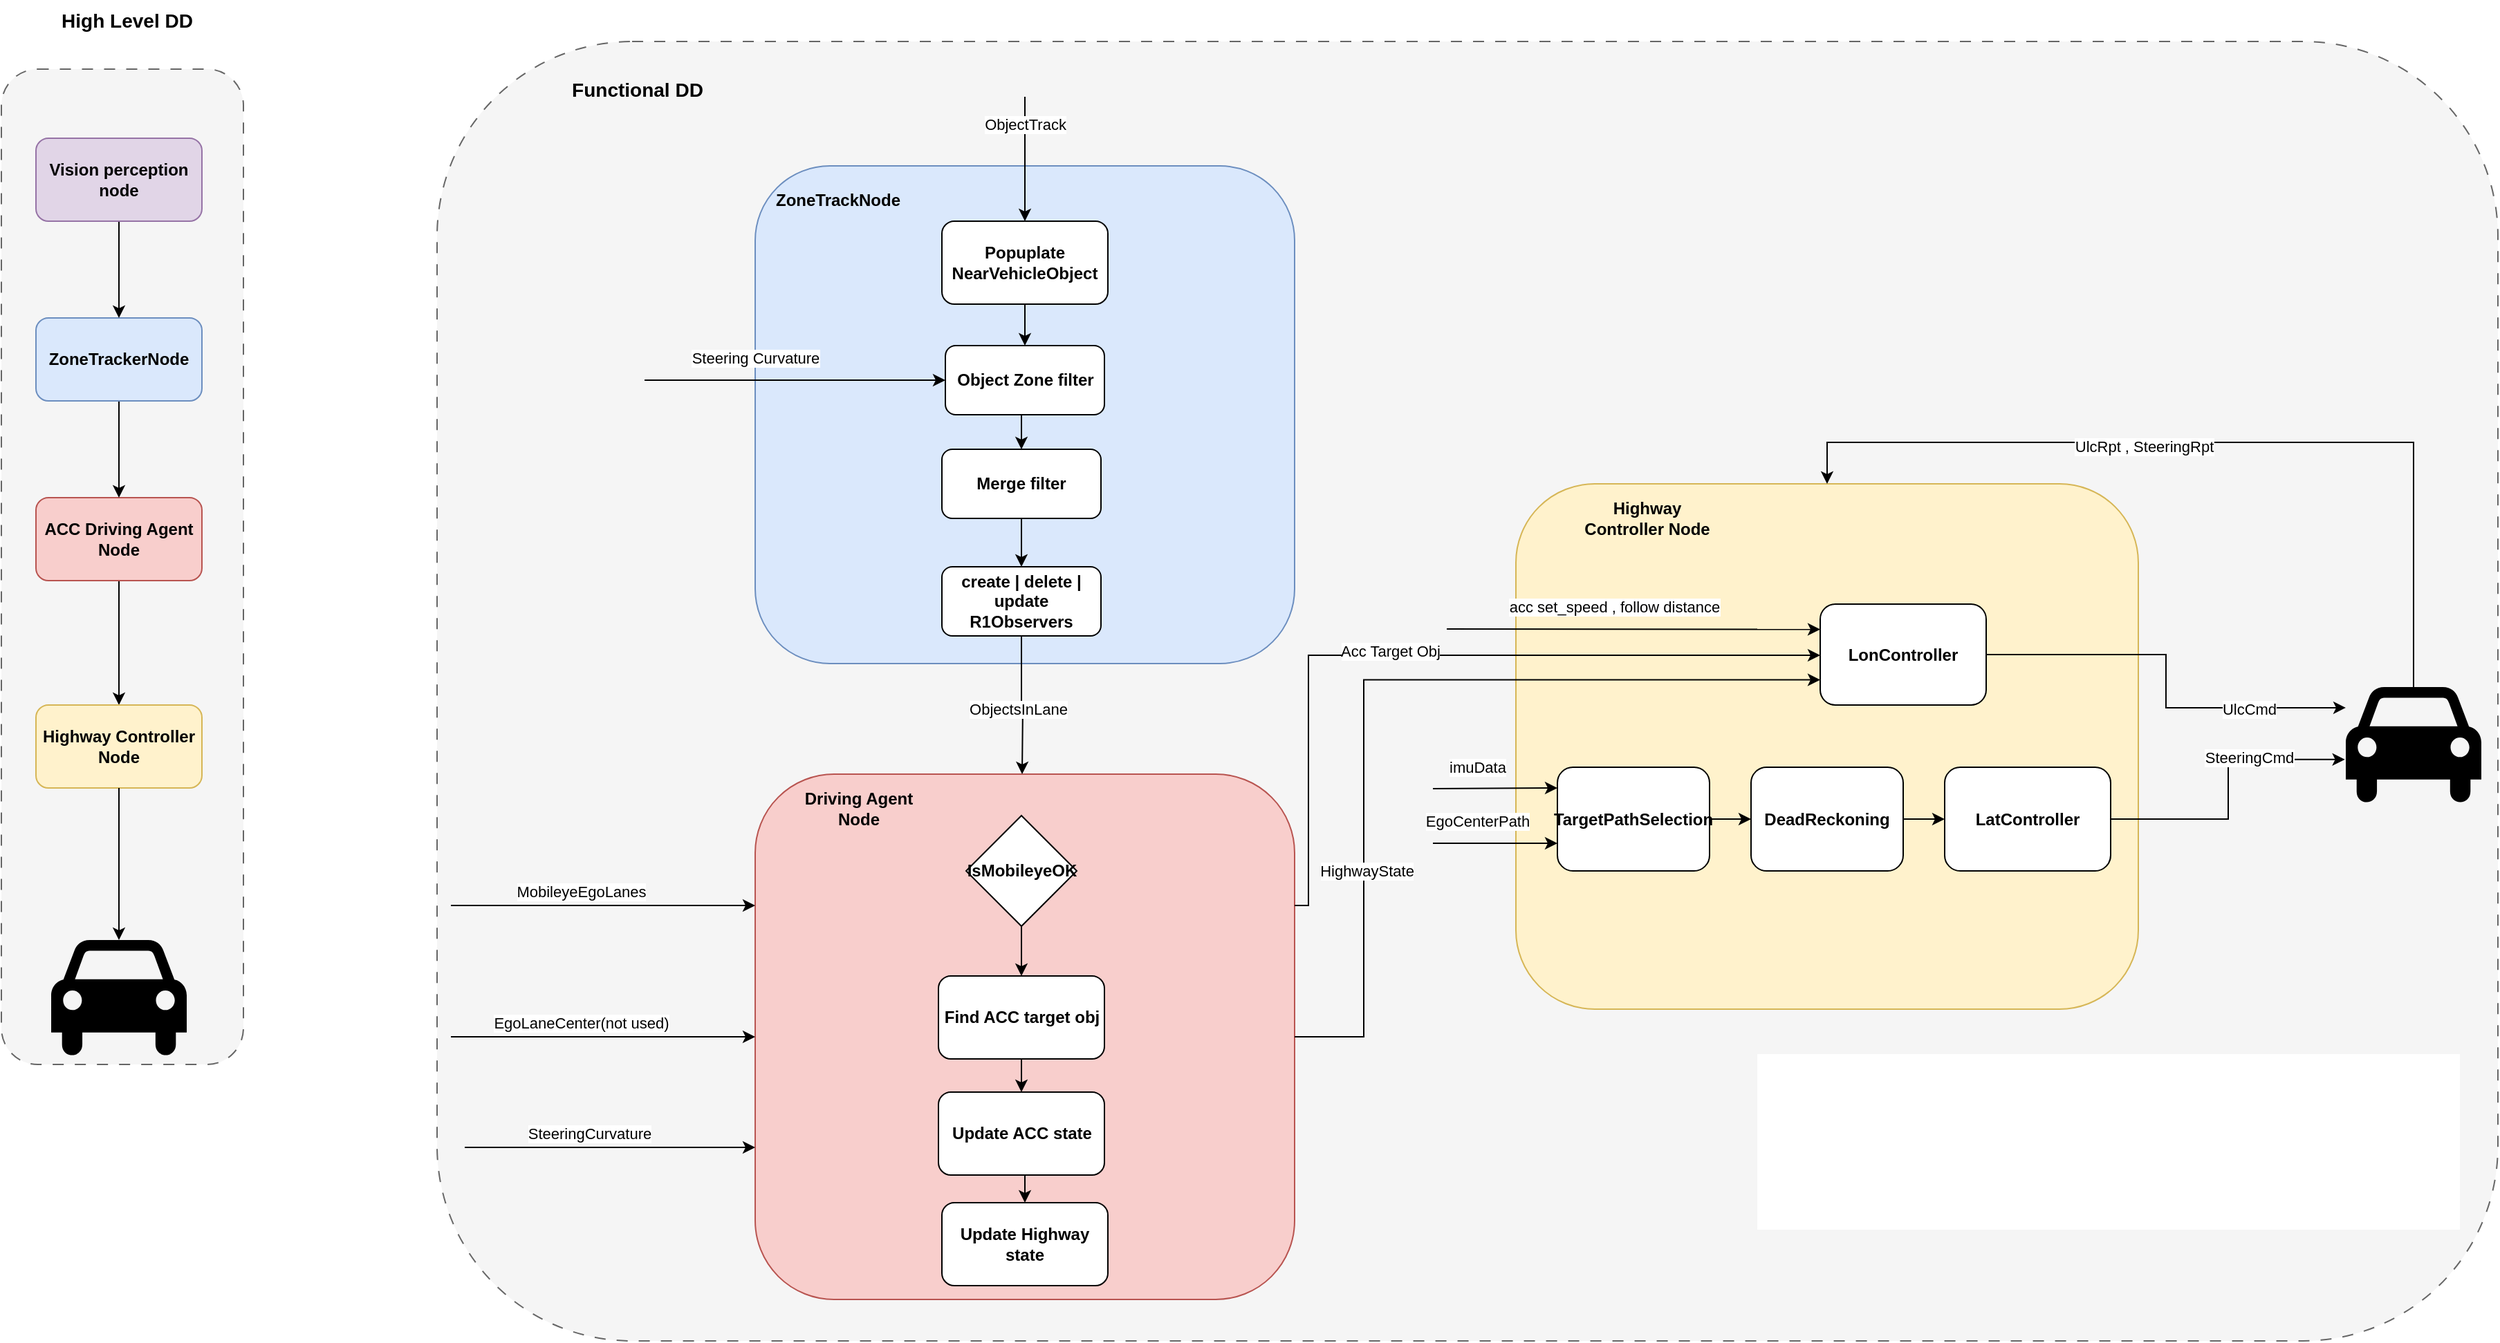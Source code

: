 <mxfile version="28.0.7">
  <diagram name="Page-1" id="w1XmwcPZqw7hQBSEkGL6">
    <mxGraphModel dx="2030" dy="1192" grid="1" gridSize="10" guides="1" tooltips="1" connect="1" arrows="1" fold="1" page="1" pageScale="1" pageWidth="850" pageHeight="1100" math="0" shadow="0">
      <root>
        <mxCell id="0" />
        <mxCell id="1" parent="0" />
        <mxCell id="1uTF2KHxnOmcGxEmCSP7-3" value="" style="rounded=1;whiteSpace=wrap;html=1;dashed=1;dashPattern=8 8;fillColor=#f5f5f5;fontColor=#333333;strokeColor=#666666;" vertex="1" parent="1">
          <mxGeometry x="620" y="180" width="1490" height="940" as="geometry" />
        </mxCell>
        <mxCell id="1uTF2KHxnOmcGxEmCSP7-2" value="" style="rounded=1;whiteSpace=wrap;html=1;dashed=1;dashPattern=8 8;fillColor=#f5f5f5;fontColor=#333333;strokeColor=#666666;" vertex="1" parent="1">
          <mxGeometry x="305" y="200" width="175" height="720" as="geometry" />
        </mxCell>
        <mxCell id="toGZ8ETKJfE2OcWhgWiJ-19" value="" style="rounded=1;whiteSpace=wrap;html=1;fillColor=#f8cecc;strokeColor=#b85450;" parent="1" vertex="1">
          <mxGeometry x="850" y="710" width="390" height="380" as="geometry" />
        </mxCell>
        <mxCell id="aAM6zOO8ckU4A9BCb9Pb-5" style="edgeStyle=orthogonalEdgeStyle;rounded=0;orthogonalLoop=1;jettySize=auto;html=1;exitX=0.5;exitY=1;exitDx=0;exitDy=0;entryX=0.5;entryY=0;entryDx=0;entryDy=0;" parent="1" source="aAM6zOO8ckU4A9BCb9Pb-1" target="aAM6zOO8ckU4A9BCb9Pb-3" edge="1">
          <mxGeometry relative="1" as="geometry" />
        </mxCell>
        <mxCell id="aAM6zOO8ckU4A9BCb9Pb-1" value="&lt;b&gt;ACC Driving Agent Node&lt;/b&gt;" style="rounded=1;whiteSpace=wrap;html=1;fillColor=#f8cecc;strokeColor=#b85450;" parent="1" vertex="1">
          <mxGeometry x="330" y="510" width="120" height="60" as="geometry" />
        </mxCell>
        <mxCell id="aAM6zOO8ckU4A9BCb9Pb-4" style="edgeStyle=orthogonalEdgeStyle;rounded=0;orthogonalLoop=1;jettySize=auto;html=1;exitX=0.5;exitY=1;exitDx=0;exitDy=0;" parent="1" source="aAM6zOO8ckU4A9BCb9Pb-2" target="aAM6zOO8ckU4A9BCb9Pb-1" edge="1">
          <mxGeometry relative="1" as="geometry" />
        </mxCell>
        <mxCell id="aAM6zOO8ckU4A9BCb9Pb-2" value="&lt;b&gt;ZoneTrackerNode&lt;/b&gt;" style="rounded=1;whiteSpace=wrap;html=1;fillColor=#dae8fc;strokeColor=#6c8ebf;" parent="1" vertex="1">
          <mxGeometry x="330" y="380" width="120" height="60" as="geometry" />
        </mxCell>
        <mxCell id="aAM6zOO8ckU4A9BCb9Pb-3" value="&lt;b&gt;Highway Controller Node&lt;/b&gt;" style="rounded=1;whiteSpace=wrap;html=1;fillColor=#fff2cc;strokeColor=#d6b656;" parent="1" vertex="1">
          <mxGeometry x="330" y="660" width="120" height="60" as="geometry" />
        </mxCell>
        <mxCell id="toGZ8ETKJfE2OcWhgWiJ-1" value="" style="shape=mxgraph.signs.transportation.car_4;html=1;pointerEvents=1;fillColor=#000000;strokeColor=none;verticalLabelPosition=bottom;verticalAlign=top;align=center;" parent="1" vertex="1">
          <mxGeometry x="341" y="830" width="98" height="86" as="geometry" />
        </mxCell>
        <mxCell id="toGZ8ETKJfE2OcWhgWiJ-2" style="edgeStyle=orthogonalEdgeStyle;rounded=0;orthogonalLoop=1;jettySize=auto;html=1;exitX=0.5;exitY=1;exitDx=0;exitDy=0;entryX=0.5;entryY=0;entryDx=0;entryDy=0;entryPerimeter=0;" parent="1" source="aAM6zOO8ckU4A9BCb9Pb-3" target="toGZ8ETKJfE2OcWhgWiJ-1" edge="1">
          <mxGeometry relative="1" as="geometry" />
        </mxCell>
        <mxCell id="toGZ8ETKJfE2OcWhgWiJ-3" value="" style="rounded=1;whiteSpace=wrap;html=1;fillColor=#dae8fc;strokeColor=#6c8ebf;" parent="1" vertex="1">
          <mxGeometry x="850" y="270" width="390" height="360" as="geometry" />
        </mxCell>
        <mxCell id="toGZ8ETKJfE2OcWhgWiJ-4" value="" style="endArrow=classic;html=1;rounded=0;entryX=0.5;entryY=0;entryDx=0;entryDy=0;" parent="1" target="toGZ8ETKJfE2OcWhgWiJ-8" edge="1">
          <mxGeometry width="50" height="50" relative="1" as="geometry">
            <mxPoint x="1045" y="220" as="sourcePoint" />
            <mxPoint x="840" y="380" as="targetPoint" />
          </mxGeometry>
        </mxCell>
        <mxCell id="toGZ8ETKJfE2OcWhgWiJ-7" value="ObjectTrack" style="edgeLabel;html=1;align=center;verticalAlign=middle;resizable=0;points=[];" parent="toGZ8ETKJfE2OcWhgWiJ-4" vertex="1" connectable="0">
          <mxGeometry x="-0.25" y="2" relative="1" as="geometry">
            <mxPoint x="-2" y="-14" as="offset" />
          </mxGeometry>
        </mxCell>
        <mxCell id="toGZ8ETKJfE2OcWhgWiJ-6" style="edgeStyle=orthogonalEdgeStyle;rounded=0;orthogonalLoop=1;jettySize=auto;html=1;exitX=0.5;exitY=1;exitDx=0;exitDy=0;entryX=0.5;entryY=0;entryDx=0;entryDy=0;" parent="1" source="toGZ8ETKJfE2OcWhgWiJ-5" target="aAM6zOO8ckU4A9BCb9Pb-2" edge="1">
          <mxGeometry relative="1" as="geometry" />
        </mxCell>
        <mxCell id="toGZ8ETKJfE2OcWhgWiJ-5" value="&lt;b&gt;Vision perception node&lt;/b&gt;" style="rounded=1;whiteSpace=wrap;html=1;fillColor=#e1d5e7;strokeColor=#9673a6;" parent="1" vertex="1">
          <mxGeometry x="330" y="250" width="120" height="60" as="geometry" />
        </mxCell>
        <mxCell id="toGZ8ETKJfE2OcWhgWiJ-10" style="edgeStyle=orthogonalEdgeStyle;rounded=0;orthogonalLoop=1;jettySize=auto;html=1;exitX=0.5;exitY=1;exitDx=0;exitDy=0;" parent="1" source="toGZ8ETKJfE2OcWhgWiJ-8" target="toGZ8ETKJfE2OcWhgWiJ-9" edge="1">
          <mxGeometry relative="1" as="geometry" />
        </mxCell>
        <mxCell id="toGZ8ETKJfE2OcWhgWiJ-8" value="&lt;b&gt;Popuplate NearVehicleObject&lt;/b&gt;" style="rounded=1;whiteSpace=wrap;html=1;" parent="1" vertex="1">
          <mxGeometry x="985" y="310" width="120" height="60" as="geometry" />
        </mxCell>
        <mxCell id="toGZ8ETKJfE2OcWhgWiJ-13" style="edgeStyle=orthogonalEdgeStyle;rounded=0;orthogonalLoop=1;jettySize=auto;html=1;exitX=0.5;exitY=1;exitDx=0;exitDy=0;entryX=0.5;entryY=0;entryDx=0;entryDy=0;" parent="1" source="toGZ8ETKJfE2OcWhgWiJ-9" target="toGZ8ETKJfE2OcWhgWiJ-11" edge="1">
          <mxGeometry relative="1" as="geometry" />
        </mxCell>
        <mxCell id="toGZ8ETKJfE2OcWhgWiJ-9" value="&lt;b&gt;Object Zone filter&lt;/b&gt;" style="rounded=1;whiteSpace=wrap;html=1;" parent="1" vertex="1">
          <mxGeometry x="987.5" y="400" width="115" height="50" as="geometry" />
        </mxCell>
        <mxCell id="toGZ8ETKJfE2OcWhgWiJ-15" style="edgeStyle=orthogonalEdgeStyle;rounded=0;orthogonalLoop=1;jettySize=auto;html=1;exitX=0.5;exitY=1;exitDx=0;exitDy=0;" parent="1" source="toGZ8ETKJfE2OcWhgWiJ-11" target="toGZ8ETKJfE2OcWhgWiJ-12" edge="1">
          <mxGeometry relative="1" as="geometry" />
        </mxCell>
        <mxCell id="toGZ8ETKJfE2OcWhgWiJ-11" value="&lt;b&gt;Merge filter&lt;/b&gt;" style="rounded=1;whiteSpace=wrap;html=1;" parent="1" vertex="1">
          <mxGeometry x="985" y="475" width="115" height="50" as="geometry" />
        </mxCell>
        <mxCell id="toGZ8ETKJfE2OcWhgWiJ-16" style="edgeStyle=orthogonalEdgeStyle;rounded=0;orthogonalLoop=1;jettySize=auto;html=1;exitX=0.5;exitY=1;exitDx=0;exitDy=0;" parent="1" source="toGZ8ETKJfE2OcWhgWiJ-12" edge="1">
          <mxGeometry relative="1" as="geometry">
            <mxPoint x="1043" y="710" as="targetPoint" />
          </mxGeometry>
        </mxCell>
        <mxCell id="toGZ8ETKJfE2OcWhgWiJ-17" value="ObjectsInLane" style="edgeLabel;html=1;align=center;verticalAlign=middle;resizable=0;points=[];" parent="toGZ8ETKJfE2OcWhgWiJ-16" vertex="1" connectable="0">
          <mxGeometry x="0.064" y="-4" relative="1" as="geometry">
            <mxPoint as="offset" />
          </mxGeometry>
        </mxCell>
        <mxCell id="toGZ8ETKJfE2OcWhgWiJ-12" value="&lt;b&gt;create | delete | update&lt;br&gt;R1Observers&lt;/b&gt;" style="rounded=1;whiteSpace=wrap;html=1;" parent="1" vertex="1">
          <mxGeometry x="985" y="560" width="115" height="50" as="geometry" />
        </mxCell>
        <mxCell id="toGZ8ETKJfE2OcWhgWiJ-18" value="&lt;b&gt;ZoneTrackNode&lt;/b&gt;" style="text;html=1;align=center;verticalAlign=middle;whiteSpace=wrap;rounded=0;" parent="1" vertex="1">
          <mxGeometry x="880" y="280" width="60" height="30" as="geometry" />
        </mxCell>
        <mxCell id="toGZ8ETKJfE2OcWhgWiJ-20" value="&lt;b&gt;Driving Agent Node&lt;/b&gt;" style="text;html=1;align=center;verticalAlign=middle;whiteSpace=wrap;rounded=0;" parent="1" vertex="1">
          <mxGeometry x="870" y="720" width="110" height="30" as="geometry" />
        </mxCell>
        <mxCell id="toGZ8ETKJfE2OcWhgWiJ-21" value="" style="endArrow=classic;html=1;rounded=0;entryX=0;entryY=0.5;entryDx=0;entryDy=0;" parent="1" target="toGZ8ETKJfE2OcWhgWiJ-9" edge="1">
          <mxGeometry width="50" height="50" relative="1" as="geometry">
            <mxPoint x="770" y="425" as="sourcePoint" />
            <mxPoint x="740" y="420" as="targetPoint" />
          </mxGeometry>
        </mxCell>
        <mxCell id="toGZ8ETKJfE2OcWhgWiJ-22" value="Steering Curvat&lt;span style=&quot;background-color: light-dark(#ffffff, var(--ge-dark-color, #121212)); color: light-dark(rgb(0, 0, 0), rgb(255, 255, 255));&quot;&gt;ure&lt;/span&gt;" style="edgeLabel;html=1;align=center;verticalAlign=middle;resizable=0;points=[];" parent="toGZ8ETKJfE2OcWhgWiJ-21" vertex="1" connectable="0">
          <mxGeometry x="-0.25" y="2" relative="1" as="geometry">
            <mxPoint x="-2" y="-14" as="offset" />
          </mxGeometry>
        </mxCell>
        <mxCell id="toGZ8ETKJfE2OcWhgWiJ-25" value="" style="endArrow=classic;html=1;rounded=0;entryX=0;entryY=0.25;entryDx=0;entryDy=0;" parent="1" target="toGZ8ETKJfE2OcWhgWiJ-19" edge="1">
          <mxGeometry width="50" height="50" relative="1" as="geometry">
            <mxPoint x="630" y="805" as="sourcePoint" />
            <mxPoint x="760" y="730" as="targetPoint" />
          </mxGeometry>
        </mxCell>
        <mxCell id="toGZ8ETKJfE2OcWhgWiJ-26" value="MobileyeEgoLanes" style="edgeLabel;html=1;align=center;verticalAlign=middle;resizable=0;points=[];" parent="toGZ8ETKJfE2OcWhgWiJ-25" vertex="1" connectable="0">
          <mxGeometry x="-0.171" y="-3" relative="1" as="geometry">
            <mxPoint x="3" y="-13" as="offset" />
          </mxGeometry>
        </mxCell>
        <mxCell id="toGZ8ETKJfE2OcWhgWiJ-27" value="" style="endArrow=classic;html=1;rounded=0;entryX=0;entryY=0.5;entryDx=0;entryDy=0;" parent="1" target="toGZ8ETKJfE2OcWhgWiJ-19" edge="1">
          <mxGeometry width="50" height="50" relative="1" as="geometry">
            <mxPoint x="630" y="900" as="sourcePoint" />
            <mxPoint x="840" y="779.5" as="targetPoint" />
          </mxGeometry>
        </mxCell>
        <mxCell id="toGZ8ETKJfE2OcWhgWiJ-28" value="EgoLaneCenter(not used)" style="edgeLabel;html=1;align=center;verticalAlign=middle;resizable=0;points=[];" parent="toGZ8ETKJfE2OcWhgWiJ-27" vertex="1" connectable="0">
          <mxGeometry x="-0.171" y="-3" relative="1" as="geometry">
            <mxPoint x="3" y="-13" as="offset" />
          </mxGeometry>
        </mxCell>
        <mxCell id="toGZ8ETKJfE2OcWhgWiJ-31" value="" style="endArrow=classic;html=1;rounded=0;entryX=0;entryY=0.5;entryDx=0;entryDy=0;" parent="1" edge="1">
          <mxGeometry width="50" height="50" relative="1" as="geometry">
            <mxPoint x="640" y="980" as="sourcePoint" />
            <mxPoint x="850" y="980" as="targetPoint" />
          </mxGeometry>
        </mxCell>
        <mxCell id="toGZ8ETKJfE2OcWhgWiJ-32" value="SteeringCurvature" style="edgeLabel;html=1;align=center;verticalAlign=middle;resizable=0;points=[];" parent="toGZ8ETKJfE2OcWhgWiJ-31" vertex="1" connectable="0">
          <mxGeometry x="-0.171" y="-3" relative="1" as="geometry">
            <mxPoint x="3" y="-13" as="offset" />
          </mxGeometry>
        </mxCell>
        <mxCell id="toGZ8ETKJfE2OcWhgWiJ-39" style="edgeStyle=orthogonalEdgeStyle;rounded=0;orthogonalLoop=1;jettySize=auto;html=1;exitX=0.5;exitY=1;exitDx=0;exitDy=0;entryX=0.5;entryY=0;entryDx=0;entryDy=0;" parent="1" source="toGZ8ETKJfE2OcWhgWiJ-36" target="toGZ8ETKJfE2OcWhgWiJ-38" edge="1">
          <mxGeometry relative="1" as="geometry" />
        </mxCell>
        <mxCell id="toGZ8ETKJfE2OcWhgWiJ-36" value="&lt;b&gt;IsMobileyeOK&lt;/b&gt;" style="rhombus;whiteSpace=wrap;html=1;" parent="1" vertex="1">
          <mxGeometry x="1002.5" y="740" width="80" height="80" as="geometry" />
        </mxCell>
        <mxCell id="toGZ8ETKJfE2OcWhgWiJ-41" style="edgeStyle=orthogonalEdgeStyle;rounded=0;orthogonalLoop=1;jettySize=auto;html=1;exitX=0.5;exitY=1;exitDx=0;exitDy=0;entryX=0.5;entryY=0;entryDx=0;entryDy=0;" parent="1" source="toGZ8ETKJfE2OcWhgWiJ-38" target="toGZ8ETKJfE2OcWhgWiJ-40" edge="1">
          <mxGeometry relative="1" as="geometry" />
        </mxCell>
        <mxCell id="toGZ8ETKJfE2OcWhgWiJ-38" value="&lt;b&gt;Find ACC target obj&lt;/b&gt;" style="rounded=1;whiteSpace=wrap;html=1;" parent="1" vertex="1">
          <mxGeometry x="982.5" y="856" width="120" height="60" as="geometry" />
        </mxCell>
        <mxCell id="toGZ8ETKJfE2OcWhgWiJ-43" style="edgeStyle=orthogonalEdgeStyle;rounded=0;orthogonalLoop=1;jettySize=auto;html=1;exitX=0.5;exitY=1;exitDx=0;exitDy=0;entryX=0.5;entryY=0;entryDx=0;entryDy=0;" parent="1" source="toGZ8ETKJfE2OcWhgWiJ-40" target="toGZ8ETKJfE2OcWhgWiJ-42" edge="1">
          <mxGeometry relative="1" as="geometry" />
        </mxCell>
        <mxCell id="toGZ8ETKJfE2OcWhgWiJ-40" value="&lt;b&gt;Update ACC state&lt;/b&gt;" style="rounded=1;whiteSpace=wrap;html=1;" parent="1" vertex="1">
          <mxGeometry x="982.5" y="940" width="120" height="60" as="geometry" />
        </mxCell>
        <mxCell id="toGZ8ETKJfE2OcWhgWiJ-42" value="&lt;b&gt;Update Highway state&lt;/b&gt;" style="rounded=1;whiteSpace=wrap;html=1;" parent="1" vertex="1">
          <mxGeometry x="985" y="1020" width="120" height="60" as="geometry" />
        </mxCell>
        <mxCell id="toGZ8ETKJfE2OcWhgWiJ-44" value="" style="rounded=1;whiteSpace=wrap;html=1;fillColor=#fff2cc;strokeColor=#d6b656;" parent="1" vertex="1">
          <mxGeometry x="1400" y="500" width="450" height="380" as="geometry" />
        </mxCell>
        <mxCell id="toGZ8ETKJfE2OcWhgWiJ-45" value="&lt;b&gt;Highway Controller Node&lt;/b&gt;" style="text;html=1;align=center;verticalAlign=middle;whiteSpace=wrap;rounded=0;" parent="1" vertex="1">
          <mxGeometry x="1440" y="510" width="110" height="30" as="geometry" />
        </mxCell>
        <mxCell id="toGZ8ETKJfE2OcWhgWiJ-48" style="edgeStyle=orthogonalEdgeStyle;rounded=0;orthogonalLoop=1;jettySize=auto;html=1;exitX=1;exitY=0.5;exitDx=0;exitDy=0;entryX=0;entryY=0.75;entryDx=0;entryDy=0;" parent="1" source="toGZ8ETKJfE2OcWhgWiJ-19" target="toGZ8ETKJfE2OcWhgWiJ-62" edge="1">
          <mxGeometry relative="1" as="geometry">
            <Array as="points">
              <mxPoint x="1290" y="900" />
              <mxPoint x="1290" y="642" />
            </Array>
          </mxGeometry>
        </mxCell>
        <mxCell id="toGZ8ETKJfE2OcWhgWiJ-49" value="HighwayState" style="edgeLabel;html=1;align=center;verticalAlign=middle;resizable=0;points=[];" parent="toGZ8ETKJfE2OcWhgWiJ-48" vertex="1" connectable="0">
          <mxGeometry x="-0.467" y="-2" relative="1" as="geometry">
            <mxPoint as="offset" />
          </mxGeometry>
        </mxCell>
        <mxCell id="toGZ8ETKJfE2OcWhgWiJ-59" style="edgeStyle=orthogonalEdgeStyle;rounded=0;orthogonalLoop=1;jettySize=auto;html=1;exitX=0.5;exitY=0;exitDx=0;exitDy=0;exitPerimeter=0;entryX=0.5;entryY=0;entryDx=0;entryDy=0;" parent="1" source="toGZ8ETKJfE2OcWhgWiJ-50" target="toGZ8ETKJfE2OcWhgWiJ-44" edge="1">
          <mxGeometry relative="1" as="geometry">
            <Array as="points">
              <mxPoint x="2049" y="470" />
              <mxPoint x="1625" y="470" />
            </Array>
          </mxGeometry>
        </mxCell>
        <mxCell id="toGZ8ETKJfE2OcWhgWiJ-60" value="UlcRpt , SteeringRpt" style="edgeLabel;html=1;align=center;verticalAlign=middle;resizable=0;points=[];" parent="toGZ8ETKJfE2OcWhgWiJ-59" vertex="1" connectable="0">
          <mxGeometry x="0.181" y="3" relative="1" as="geometry">
            <mxPoint as="offset" />
          </mxGeometry>
        </mxCell>
        <mxCell id="toGZ8ETKJfE2OcWhgWiJ-50" value="" style="shape=mxgraph.signs.transportation.car_4;html=1;pointerEvents=1;fillColor=#000000;strokeColor=none;verticalLabelPosition=bottom;verticalAlign=top;align=center;" parent="1" vertex="1">
          <mxGeometry x="2000" y="647" width="98" height="86" as="geometry" />
        </mxCell>
        <mxCell id="toGZ8ETKJfE2OcWhgWiJ-51" value="" style="endArrow=classic;html=1;rounded=0;entryX=0;entryY=0.5;entryDx=0;entryDy=0;" parent="1" edge="1">
          <mxGeometry width="50" height="50" relative="1" as="geometry">
            <mxPoint x="1340" y="720.5" as="sourcePoint" />
            <mxPoint x="1430" y="720" as="targetPoint" />
          </mxGeometry>
        </mxCell>
        <mxCell id="toGZ8ETKJfE2OcWhgWiJ-52" value="imuData" style="edgeLabel;html=1;align=center;verticalAlign=middle;resizable=0;points=[];" parent="toGZ8ETKJfE2OcWhgWiJ-51" vertex="1" connectable="0">
          <mxGeometry x="-0.25" y="2" relative="1" as="geometry">
            <mxPoint x="-2" y="-14" as="offset" />
          </mxGeometry>
        </mxCell>
        <mxCell id="toGZ8ETKJfE2OcWhgWiJ-74" style="edgeStyle=orthogonalEdgeStyle;rounded=0;orthogonalLoop=1;jettySize=auto;html=1;exitX=1;exitY=0.5;exitDx=0;exitDy=0;" parent="1" source="toGZ8ETKJfE2OcWhgWiJ-61" target="toGZ8ETKJfE2OcWhgWiJ-73" edge="1">
          <mxGeometry relative="1" as="geometry" />
        </mxCell>
        <mxCell id="toGZ8ETKJfE2OcWhgWiJ-61" value="&lt;b&gt;TargetPathSelection&lt;/b&gt;" style="rounded=1;whiteSpace=wrap;html=1;" parent="1" vertex="1">
          <mxGeometry x="1430" y="705" width="110" height="75" as="geometry" />
        </mxCell>
        <mxCell id="toGZ8ETKJfE2OcWhgWiJ-62" value="&lt;b&gt;LonController&lt;/b&gt;" style="rounded=1;whiteSpace=wrap;html=1;" parent="1" vertex="1">
          <mxGeometry x="1620" y="587" width="120" height="73" as="geometry" />
        </mxCell>
        <mxCell id="toGZ8ETKJfE2OcWhgWiJ-63" value="&lt;b&gt;LatController&lt;/b&gt;" style="rounded=1;whiteSpace=wrap;html=1;" parent="1" vertex="1">
          <mxGeometry x="1710" y="705" width="120" height="75" as="geometry" />
        </mxCell>
        <mxCell id="toGZ8ETKJfE2OcWhgWiJ-67" style="edgeStyle=orthogonalEdgeStyle;rounded=0;orthogonalLoop=1;jettySize=auto;html=1;exitX=1;exitY=0.5;exitDx=0;exitDy=0;entryX=-0.007;entryY=0.609;entryDx=0;entryDy=0;entryPerimeter=0;" parent="1" source="toGZ8ETKJfE2OcWhgWiJ-63" target="toGZ8ETKJfE2OcWhgWiJ-50" edge="1">
          <mxGeometry relative="1" as="geometry" />
        </mxCell>
        <mxCell id="toGZ8ETKJfE2OcWhgWiJ-68" value="SteeringCmd" style="edgeLabel;html=1;align=center;verticalAlign=middle;resizable=0;points=[];" parent="toGZ8ETKJfE2OcWhgWiJ-67" vertex="1" connectable="0">
          <mxGeometry x="0.343" y="2" relative="1" as="geometry">
            <mxPoint as="offset" />
          </mxGeometry>
        </mxCell>
        <mxCell id="toGZ8ETKJfE2OcWhgWiJ-69" style="edgeStyle=orthogonalEdgeStyle;rounded=0;orthogonalLoop=1;jettySize=auto;html=1;exitX=1;exitY=0.5;exitDx=0;exitDy=0;entryX=0;entryY=0.174;entryDx=0;entryDy=0;entryPerimeter=0;" parent="1" source="toGZ8ETKJfE2OcWhgWiJ-62" target="toGZ8ETKJfE2OcWhgWiJ-50" edge="1">
          <mxGeometry relative="1" as="geometry" />
        </mxCell>
        <mxCell id="toGZ8ETKJfE2OcWhgWiJ-70" value="UlcCmd" style="edgeLabel;html=1;align=center;verticalAlign=middle;resizable=0;points=[];" parent="toGZ8ETKJfE2OcWhgWiJ-69" vertex="1" connectable="0">
          <mxGeometry x="0.526" y="-1" relative="1" as="geometry">
            <mxPoint as="offset" />
          </mxGeometry>
        </mxCell>
        <mxCell id="toGZ8ETKJfE2OcWhgWiJ-71" value="" style="endArrow=classic;html=1;rounded=0;entryX=0;entryY=0.25;entryDx=0;entryDy=0;" parent="1" target="toGZ8ETKJfE2OcWhgWiJ-62" edge="1">
          <mxGeometry width="50" height="50" relative="1" as="geometry">
            <mxPoint x="1350" y="605" as="sourcePoint" />
            <mxPoint x="1350" y="690" as="targetPoint" />
          </mxGeometry>
        </mxCell>
        <mxCell id="toGZ8ETKJfE2OcWhgWiJ-72" value="acc set_speed , follow distance" style="edgeLabel;html=1;align=center;verticalAlign=middle;resizable=0;points=[];" parent="toGZ8ETKJfE2OcWhgWiJ-71" vertex="1" connectable="0">
          <mxGeometry x="-0.25" y="2" relative="1" as="geometry">
            <mxPoint x="19" y="-14" as="offset" />
          </mxGeometry>
        </mxCell>
        <mxCell id="toGZ8ETKJfE2OcWhgWiJ-75" style="edgeStyle=orthogonalEdgeStyle;rounded=0;orthogonalLoop=1;jettySize=auto;html=1;exitX=1;exitY=0.5;exitDx=0;exitDy=0;" parent="1" source="toGZ8ETKJfE2OcWhgWiJ-73" target="toGZ8ETKJfE2OcWhgWiJ-63" edge="1">
          <mxGeometry relative="1" as="geometry" />
        </mxCell>
        <mxCell id="toGZ8ETKJfE2OcWhgWiJ-73" value="&lt;b&gt;DeadReckoning&lt;/b&gt;" style="rounded=1;whiteSpace=wrap;html=1;" parent="1" vertex="1">
          <mxGeometry x="1570" y="705" width="110" height="75" as="geometry" />
        </mxCell>
        <mxCell id="toGZ8ETKJfE2OcWhgWiJ-76" value="" style="endArrow=classic;html=1;rounded=0;entryX=0;entryY=0.5;entryDx=0;entryDy=0;" parent="1" edge="1">
          <mxGeometry width="50" height="50" relative="1" as="geometry">
            <mxPoint x="1340" y="760" as="sourcePoint" />
            <mxPoint x="1430" y="760" as="targetPoint" />
          </mxGeometry>
        </mxCell>
        <mxCell id="toGZ8ETKJfE2OcWhgWiJ-77" value="EgoCenterPath" style="edgeLabel;html=1;align=center;verticalAlign=middle;resizable=0;points=[];" parent="toGZ8ETKJfE2OcWhgWiJ-76" vertex="1" connectable="0">
          <mxGeometry x="-0.25" y="2" relative="1" as="geometry">
            <mxPoint x="-2" y="-14" as="offset" />
          </mxGeometry>
        </mxCell>
        <mxCell id="toGZ8ETKJfE2OcWhgWiJ-78" style="edgeStyle=orthogonalEdgeStyle;rounded=0;orthogonalLoop=1;jettySize=auto;html=1;exitX=1;exitY=0.25;exitDx=0;exitDy=0;" parent="1" source="toGZ8ETKJfE2OcWhgWiJ-19" target="toGZ8ETKJfE2OcWhgWiJ-62" edge="1">
          <mxGeometry relative="1" as="geometry">
            <mxPoint x="1500" y="390" as="targetPoint" />
            <Array as="points">
              <mxPoint x="1250" y="805" />
              <mxPoint x="1250" y="624" />
            </Array>
          </mxGeometry>
        </mxCell>
        <mxCell id="toGZ8ETKJfE2OcWhgWiJ-79" value="Acc Target Obj" style="edgeLabel;html=1;align=center;verticalAlign=middle;resizable=0;points=[];" parent="toGZ8ETKJfE2OcWhgWiJ-78" vertex="1" connectable="0">
          <mxGeometry x="-0.11" y="3" relative="1" as="geometry">
            <mxPoint as="offset" />
          </mxGeometry>
        </mxCell>
        <mxCell id="1uTF2KHxnOmcGxEmCSP7-4" value="&lt;font style=&quot;font-size: 14px;&quot;&gt;&lt;b&gt;High Level DD&lt;/b&gt;&lt;/font&gt;" style="text;html=1;align=center;verticalAlign=middle;whiteSpace=wrap;rounded=0;" vertex="1" parent="1">
          <mxGeometry x="341" y="150" width="110" height="30" as="geometry" />
        </mxCell>
        <mxCell id="1uTF2KHxnOmcGxEmCSP7-6" value="&lt;b&gt;&lt;font style=&quot;font-size: 14px;&quot;&gt;Functional DD&lt;/font&gt;&lt;/b&gt;" style="text;html=1;align=center;verticalAlign=middle;whiteSpace=wrap;rounded=0;" vertex="1" parent="1">
          <mxGeometry x="710" y="200" width="110" height="30" as="geometry" />
        </mxCell>
      </root>
    </mxGraphModel>
  </diagram>
</mxfile>
